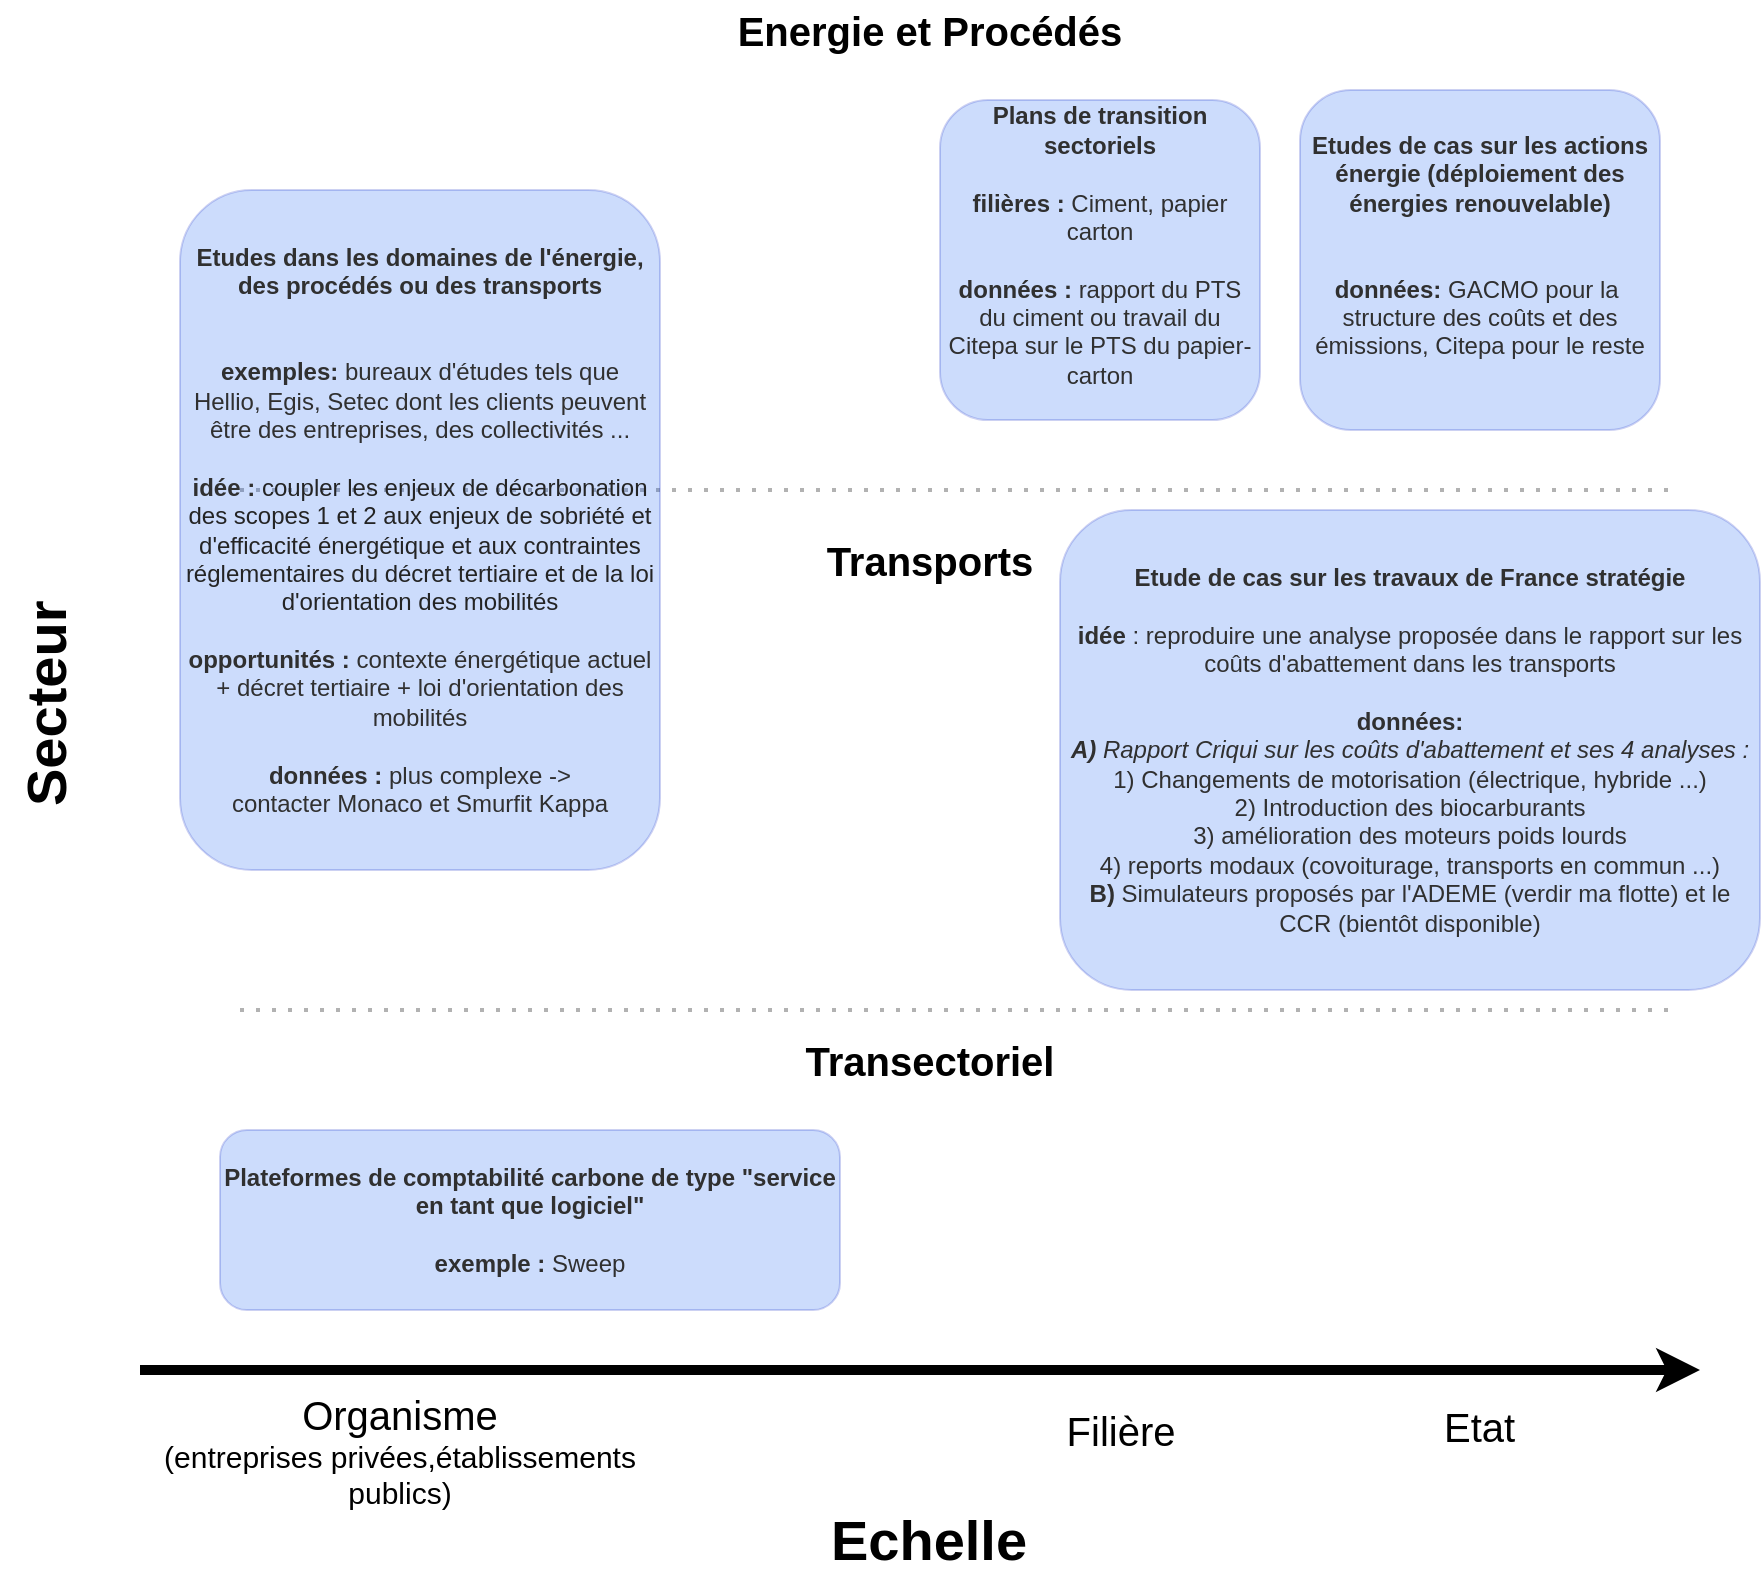 <mxfile version="20.5.3" type="github">
  <diagram id="wFE0QG_FPsp0jaGvCLVb" name="Page-1">
    <mxGraphModel dx="1902" dy="583" grid="1" gridSize="10" guides="1" tooltips="1" connect="1" arrows="1" fold="1" page="1" pageScale="1" pageWidth="850" pageHeight="1100" math="0" shadow="0">
      <root>
        <mxCell id="0" />
        <mxCell id="1" parent="0" />
        <mxCell id="jnHG9VufrkIBZ4fwylr7-1" value="" style="endArrow=classic;html=1;rounded=0;strokeWidth=5;" parent="1" edge="1">
          <mxGeometry width="50" height="50" relative="1" as="geometry">
            <mxPoint x="30" y="710" as="sourcePoint" />
            <mxPoint x="810" y="710" as="targetPoint" />
          </mxGeometry>
        </mxCell>
        <mxCell id="jnHG9VufrkIBZ4fwylr7-2" value="&lt;div&gt;&lt;font style=&quot;font-size: 20px;&quot;&gt;Organisme&lt;/font&gt; &lt;font style=&quot;font-size: 15px;&quot;&gt;&lt;br&gt;&lt;/font&gt;&lt;/div&gt;&lt;div&gt;&lt;font style=&quot;font-size: 15px;&quot;&gt;(entreprises privées,établissements publics)&lt;/font&gt;&lt;/div&gt;" style="text;html=1;strokeColor=none;fillColor=none;align=center;verticalAlign=middle;whiteSpace=wrap;rounded=0;" parent="1" vertex="1">
          <mxGeometry x="30" y="720" width="260" height="60" as="geometry" />
        </mxCell>
        <mxCell id="jnHG9VufrkIBZ4fwylr7-3" value="Etat" style="text;whiteSpace=wrap;html=1;fontSize=20;" parent="1" vertex="1">
          <mxGeometry x="680" y="720" width="40" height="40" as="geometry" />
        </mxCell>
        <mxCell id="jnHG9VufrkIBZ4fwylr7-4" value="Filière" style="text;html=1;align=center;verticalAlign=middle;resizable=0;points=[];autosize=1;strokeColor=none;fillColor=none;fontSize=20;" parent="1" vertex="1">
          <mxGeometry x="480" y="720" width="80" height="40" as="geometry" />
        </mxCell>
        <mxCell id="jnHG9VufrkIBZ4fwylr7-5" value="" style="endArrow=none;dashed=1;html=1;dashPattern=1 3;strokeWidth=2;rounded=0;fontSize=20;textOpacity=30;opacity=30;" parent="1" edge="1">
          <mxGeometry width="50" height="50" relative="1" as="geometry">
            <mxPoint x="80" y="270" as="sourcePoint" />
            <mxPoint x="800" y="270" as="targetPoint" />
          </mxGeometry>
        </mxCell>
        <mxCell id="jnHG9VufrkIBZ4fwylr7-6" value="" style="endArrow=none;dashed=1;html=1;dashPattern=1 3;strokeWidth=2;rounded=0;fontSize=20;opacity=30;" parent="1" edge="1">
          <mxGeometry width="50" height="50" relative="1" as="geometry">
            <mxPoint x="80" y="530" as="sourcePoint" />
            <mxPoint x="800" y="530" as="targetPoint" />
          </mxGeometry>
        </mxCell>
        <mxCell id="jnHG9VufrkIBZ4fwylr7-7" value="&lt;b&gt;Energie et Procédés&lt;/b&gt;" style="text;html=1;strokeColor=none;fillColor=none;align=center;verticalAlign=middle;whiteSpace=wrap;rounded=0;fontSize=20;" parent="1" vertex="1">
          <mxGeometry x="175" y="25" width="500" height="30" as="geometry" />
        </mxCell>
        <mxCell id="jnHG9VufrkIBZ4fwylr7-8" value="&lt;b&gt;Transports&lt;/b&gt;" style="text;html=1;strokeColor=none;fillColor=none;align=center;verticalAlign=middle;whiteSpace=wrap;rounded=0;fontSize=20;" parent="1" vertex="1">
          <mxGeometry x="175" y="290" width="500" height="30" as="geometry" />
        </mxCell>
        <mxCell id="jnHG9VufrkIBZ4fwylr7-9" value="&lt;b&gt;Transectoriel&lt;/b&gt;" style="text;html=1;strokeColor=none;fillColor=none;align=center;verticalAlign=middle;whiteSpace=wrap;rounded=0;fontSize=20;" parent="1" vertex="1">
          <mxGeometry x="175" y="540" width="500" height="30" as="geometry" />
        </mxCell>
        <mxCell id="jnHG9VufrkIBZ4fwylr7-10" value="&lt;p style=&quot;line-height: 0.4; font-size: 12px;&quot;&gt;&lt;/p&gt;&lt;div style=&quot;font-size: 12px;&quot;&gt;&lt;font style=&quot;font-size: 12px;&quot;&gt;&lt;b style=&quot;font-size: 12px;&quot;&gt;Etudes dans les domaines de l&#39;énergie, des procédés ou des transports&lt;/b&gt;&lt;br&gt;&lt;/font&gt;&lt;/div&gt;&lt;div style=&quot;font-size: 12px;&quot;&gt;&lt;font style=&quot;font-size: 12px;&quot;&gt;&lt;br&gt;&lt;/font&gt;&lt;/div&gt;&lt;div style=&quot;font-size: 12px;&quot;&gt;&lt;font style=&quot;font-size: 12px;&quot;&gt;&lt;br style=&quot;font-size: 12px;&quot;&gt;&lt;/font&gt;&lt;/div&gt;&lt;div style=&quot;font-size: 12px;&quot;&gt;&lt;font style=&quot;font-size: 12px;&quot;&gt;&lt;b style=&quot;font-size: 12px;&quot;&gt;exemples:&lt;/b&gt; bureaux d&#39;études tels que &lt;br&gt;&lt;/font&gt;&lt;/div&gt;&lt;div style=&quot;font-size: 12px;&quot;&gt;&lt;font style=&quot;font-size: 12px;&quot;&gt;Hellio, Egis, Setec dont les clients peuvent être des entreprises, des collectivités ...&lt;br&gt;&lt;/font&gt;&lt;/div&gt;&lt;div style=&quot;font-size: 12px;&quot;&gt;&lt;font style=&quot;font-size: 12px;&quot;&gt;&lt;br style=&quot;font-size: 12px;&quot;&gt;&lt;/font&gt;&lt;/div&gt;&lt;div style=&quot;font-size: 12px;&quot;&gt;&lt;font style=&quot;font-size: 12px;&quot;&gt;&lt;b style=&quot;font-size: 12px;&quot;&gt;idée :&lt;/b&gt; &lt;/font&gt;&lt;font style=&quot;font-size: 12px;&quot; size=&quot;1&quot;&gt;&lt;span style=&quot;background-color: transparent;&quot;&gt;&lt;font style=&quot;font-size: 12px;&quot;&gt;&lt;span style=&quot;color: rgb(36, 36, 36); font-style: normal; font-variant-ligatures: normal; font-variant-caps: normal; font-weight: 400; letter-spacing: normal; text-align: start; text-indent: 0px; text-transform: none; word-spacing: 0px; -webkit-text-stroke-width: 0px; text-decoration-thickness: initial; text-decoration-style: initial; text-decoration-color: initial; display: inline !important; float: none;&quot;&gt;coupler les enjeux de décarbonation des scopes 1 et 2 aux enjeux de sobriété et d&#39;efficacité énergétique et aux contraintes réglementaires du décret tertiaire et de la loi d&#39;orientation des mobilités&lt;/span&gt;&lt;/font&gt;&lt;/span&gt;&lt;/font&gt;&lt;/div&gt;&lt;div style=&quot;font-size: 12px;&quot;&gt;&lt;font style=&quot;font-size: 12px;&quot;&gt;&lt;br&gt;&lt;/font&gt;&lt;/div&gt;&lt;div style=&quot;font-size: 12px;&quot;&gt;&lt;font style=&quot;font-size: 12px;&quot;&gt;&lt;b&gt;opportunités : &lt;/b&gt;contexte énergétique actuel + décret tertiaire + loi d&#39;orientation des mobilités&lt;br&gt;&lt;/font&gt;&lt;/div&gt;&lt;div style=&quot;font-size: 12px;&quot;&gt;&lt;font style=&quot;font-size: 12px;&quot;&gt;&lt;br&gt;&lt;/font&gt;&lt;/div&gt;&lt;div style=&quot;font-size: 12px;&quot;&gt;&lt;font style=&quot;font-size: 12px;&quot;&gt;&lt;b&gt;données :&lt;/b&gt; plus complexe -&amp;gt; &lt;br&gt;&lt;/font&gt;&lt;/div&gt;&lt;div style=&quot;font-size: 12px;&quot;&gt;&lt;font style=&quot;font-size: 12px;&quot;&gt;contacter Monaco et Smurfit Kappa&lt;br&gt;&lt;/font&gt;&lt;/div&gt;&lt;p style=&quot;font-size: 12px;&quot;&gt;&lt;/p&gt;" style="rounded=1;whiteSpace=wrap;html=1;fontSize=12;labelBackgroundColor=none;opacity=20;fillColor=#0050ef;strokeColor=#001DBC;fontColor=#303030;" parent="1" vertex="1">
          <mxGeometry x="50" y="120" width="240" height="340" as="geometry" />
        </mxCell>
        <mxCell id="jnHG9VufrkIBZ4fwylr7-13" value="&lt;p style=&quot;line-height: 0.4; font-size: 12px;&quot;&gt;&lt;/p&gt;&lt;div style=&quot;font-size: 12px;&quot;&gt;&lt;font style=&quot;font-size: 12px;&quot;&gt;&lt;b style=&quot;font-size: 12px;&quot;&gt;Plans de transition sectoriels&lt;/b&gt;&lt;br&gt;&lt;/font&gt;&lt;/div&gt;&lt;div style=&quot;font-size: 12px;&quot;&gt;&lt;font style=&quot;font-size: 12px;&quot;&gt;&lt;br style=&quot;font-size: 12px;&quot;&gt;&lt;/font&gt;&lt;/div&gt;&lt;div style=&quot;font-size: 12px;&quot;&gt;&lt;font style=&quot;font-size: 12px;&quot;&gt;&lt;b style=&quot;font-size: 12px;&quot;&gt;filières :&lt;/b&gt; Ciment, papier carton&lt;/font&gt;&lt;/div&gt;&lt;div style=&quot;font-size: 12px;&quot;&gt;&lt;font style=&quot;font-size: 12px;&quot;&gt;&lt;br&gt;&lt;/font&gt;&lt;/div&gt;&lt;div style=&quot;font-size: 12px;&quot;&gt;&lt;font style=&quot;font-size: 12px;&quot;&gt;&lt;b&gt;données : &lt;/b&gt;rapport du PTS du ciment ou travail du Citepa sur le PTS du papier-carton&lt;br&gt;&lt;/font&gt;&lt;/div&gt;&lt;br&gt;&lt;p style=&quot;font-size: 12px;&quot;&gt;&lt;/p&gt;" style="rounded=1;whiteSpace=wrap;html=1;fontSize=12;labelBackgroundColor=none;opacity=20;fillColor=#0050ef;strokeColor=#001DBC;fontColor=#303030;" parent="1" vertex="1">
          <mxGeometry x="430" y="75" width="160" height="160" as="geometry" />
        </mxCell>
        <mxCell id="jnHG9VufrkIBZ4fwylr7-14" value="&lt;p style=&quot;line-height: 0.4; font-size: 12px;&quot;&gt;&lt;/p&gt;&lt;div style=&quot;font-size: 12px;&quot;&gt;&lt;font style=&quot;font-size: 12px;&quot;&gt;&lt;b style=&quot;font-size: 12px;&quot;&gt;Etudes de cas sur les actions énergie (déploiement des énergies renouvelable) &lt;/b&gt;&lt;br&gt;&lt;/font&gt;&lt;/div&gt;&lt;div style=&quot;font-size: 12px;&quot;&gt;&lt;font style=&quot;font-size: 12px;&quot;&gt;&lt;br&gt;&lt;/font&gt;&lt;/div&gt;&lt;div style=&quot;font-size: 12px;&quot;&gt;&lt;font style=&quot;font-size: 12px;&quot;&gt;&lt;br style=&quot;font-size: 12px;&quot;&gt;&lt;/font&gt;&lt;/div&gt;&lt;div style=&quot;font-size: 12px;&quot;&gt;&lt;font style=&quot;font-size: 12px;&quot;&gt;&lt;b style=&quot;font-size: 12px;&quot;&gt;données:&lt;/b&gt; GACMO pour la&amp;nbsp; structure des coûts et des émissions, Citepa pour le reste&lt;br&gt;&lt;/font&gt;&lt;/div&gt;&lt;br&gt;&lt;p style=&quot;font-size: 12px;&quot;&gt;&lt;/p&gt;" style="rounded=1;whiteSpace=wrap;html=1;fontSize=12;labelBackgroundColor=none;opacity=20;fillColor=#0050ef;strokeColor=#001DBC;fontColor=#303030;" parent="1" vertex="1">
          <mxGeometry x="610" y="70" width="180" height="170" as="geometry" />
        </mxCell>
        <mxCell id="jnHG9VufrkIBZ4fwylr7-15" value="&lt;p style=&quot;line-height: 0.4; font-size: 12px;&quot;&gt;&lt;/p&gt;&lt;div style=&quot;font-size: 12px;&quot;&gt;&lt;font style=&quot;font-size: 12px;&quot;&gt;&lt;b style=&quot;font-size: 12px;&quot;&gt;Etude de cas sur les travaux de France stratégie &lt;/b&gt;&lt;br&gt;&lt;/font&gt;&lt;/div&gt;&lt;div style=&quot;font-size: 12px;&quot;&gt;&lt;font style=&quot;font-size: 12px;&quot;&gt;&lt;br&gt;&lt;/font&gt;&lt;/div&gt;&lt;div style=&quot;font-size: 12px;&quot;&gt;&lt;font style=&quot;font-size: 12px;&quot;&gt;&lt;b&gt;idée&lt;/b&gt; : reproduire une analyse proposée dans le rapport sur les coûts d&#39;abattement dans les transports&lt;br&gt;&lt;/font&gt;&lt;/div&gt;&lt;div style=&quot;font-size: 12px;&quot;&gt;&lt;font style=&quot;font-size: 12px;&quot;&gt;&lt;br&gt;&lt;/font&gt;&lt;/div&gt;&lt;div style=&quot;font-size: 12px;&quot;&gt;&lt;font style=&quot;font-size: 12px;&quot;&gt;&lt;b style=&quot;font-size: 12px;&quot;&gt;données:&lt;/b&gt;&lt;/font&gt;&lt;/div&gt;&lt;div style=&quot;font-size: 12px;&quot;&gt;&lt;font style=&quot;font-size: 12px;&quot;&gt;&lt;i&gt;&lt;b&gt;A) &lt;/b&gt;Rapport Criqui sur les coûts d&#39;abattement et ses 4 analyses : &lt;/i&gt;&lt;br&gt;&lt;/font&gt;&lt;/div&gt;&lt;div style=&quot;font-size: 12px;&quot;&gt;&lt;font style=&quot;font-size: 12px;&quot;&gt;1) Changements de motorisation (électrique, hybride ...)&lt;/font&gt;&lt;/div&gt;&lt;div style=&quot;font-size: 12px;&quot;&gt;&lt;font style=&quot;font-size: 12px;&quot;&gt;2) Introduction des biocarburants&lt;/font&gt;&lt;/div&gt;&lt;div style=&quot;font-size: 12px;&quot;&gt;&lt;font style=&quot;font-size: 12px;&quot;&gt;3) amélioration des moteurs poids lourds&lt;/font&gt;&lt;/div&gt;&lt;div style=&quot;font-size: 12px;&quot;&gt;&lt;font style=&quot;font-size: 12px;&quot;&gt;4) reports modaux (covoiturage, transports en commun ...)&lt;br&gt;&lt;/font&gt;&lt;/div&gt;&lt;div style=&quot;font-size: 12px;&quot;&gt;&lt;font style=&quot;font-size: 12px;&quot;&gt;&lt;b&gt;B)&lt;/b&gt; Simulateurs proposés par l&#39;ADEME (verdir ma flotte) et le CCR (bientôt disponible)&lt;/font&gt;&lt;/div&gt;&lt;p style=&quot;font-size: 12px;&quot;&gt;&lt;/p&gt;" style="rounded=1;whiteSpace=wrap;html=1;fontSize=12;labelBackgroundColor=none;opacity=20;fillColor=#0050ef;strokeColor=#001DBC;fontColor=#303030;" parent="1" vertex="1">
          <mxGeometry x="490" y="280" width="350" height="240" as="geometry" />
        </mxCell>
        <mxCell id="jnHG9VufrkIBZ4fwylr7-21" value="&lt;b&gt;Plateformes de comptabilité carbone de type &quot;service en tant que logiciel&quot;&lt;/b&gt;&lt;div&gt;&lt;br&gt;&lt;/div&gt;&lt;div&gt;&lt;b&gt;exemple :&lt;/b&gt; Sweep&lt;br&gt;&lt;/div&gt;" style="rounded=1;whiteSpace=wrap;html=1;fontSize=12;labelBackgroundColor=none;opacity=20;fillColor=#0050ef;strokeColor=#001DBC;fontColor=#303030;" parent="1" vertex="1">
          <mxGeometry x="70" y="590" width="310" height="90" as="geometry" />
        </mxCell>
        <mxCell id="9_UomztmyeiiNCHOsHB9-1" value="&lt;font style=&quot;font-size: 28px;&quot;&gt;&lt;b&gt;Echelle&lt;/b&gt;&lt;/font&gt;" style="text;html=1;strokeColor=none;fillColor=none;align=center;verticalAlign=middle;whiteSpace=wrap;rounded=0;fontSize=20;" vertex="1" parent="1">
          <mxGeometry x="322" y="780" width="205" height="30" as="geometry" />
        </mxCell>
        <mxCell id="9_UomztmyeiiNCHOsHB9-6" value="&lt;font style=&quot;font-size: 28px;&quot;&gt;&lt;b&gt;Secteur&lt;/b&gt;&lt;/font&gt;" style="text;whiteSpace=wrap;html=1;fontSize=12;fontFamily=Helvetica;rotation=-90;" vertex="1" parent="1">
          <mxGeometry x="-60" y="370" width="80" height="40" as="geometry" />
        </mxCell>
      </root>
    </mxGraphModel>
  </diagram>
</mxfile>
